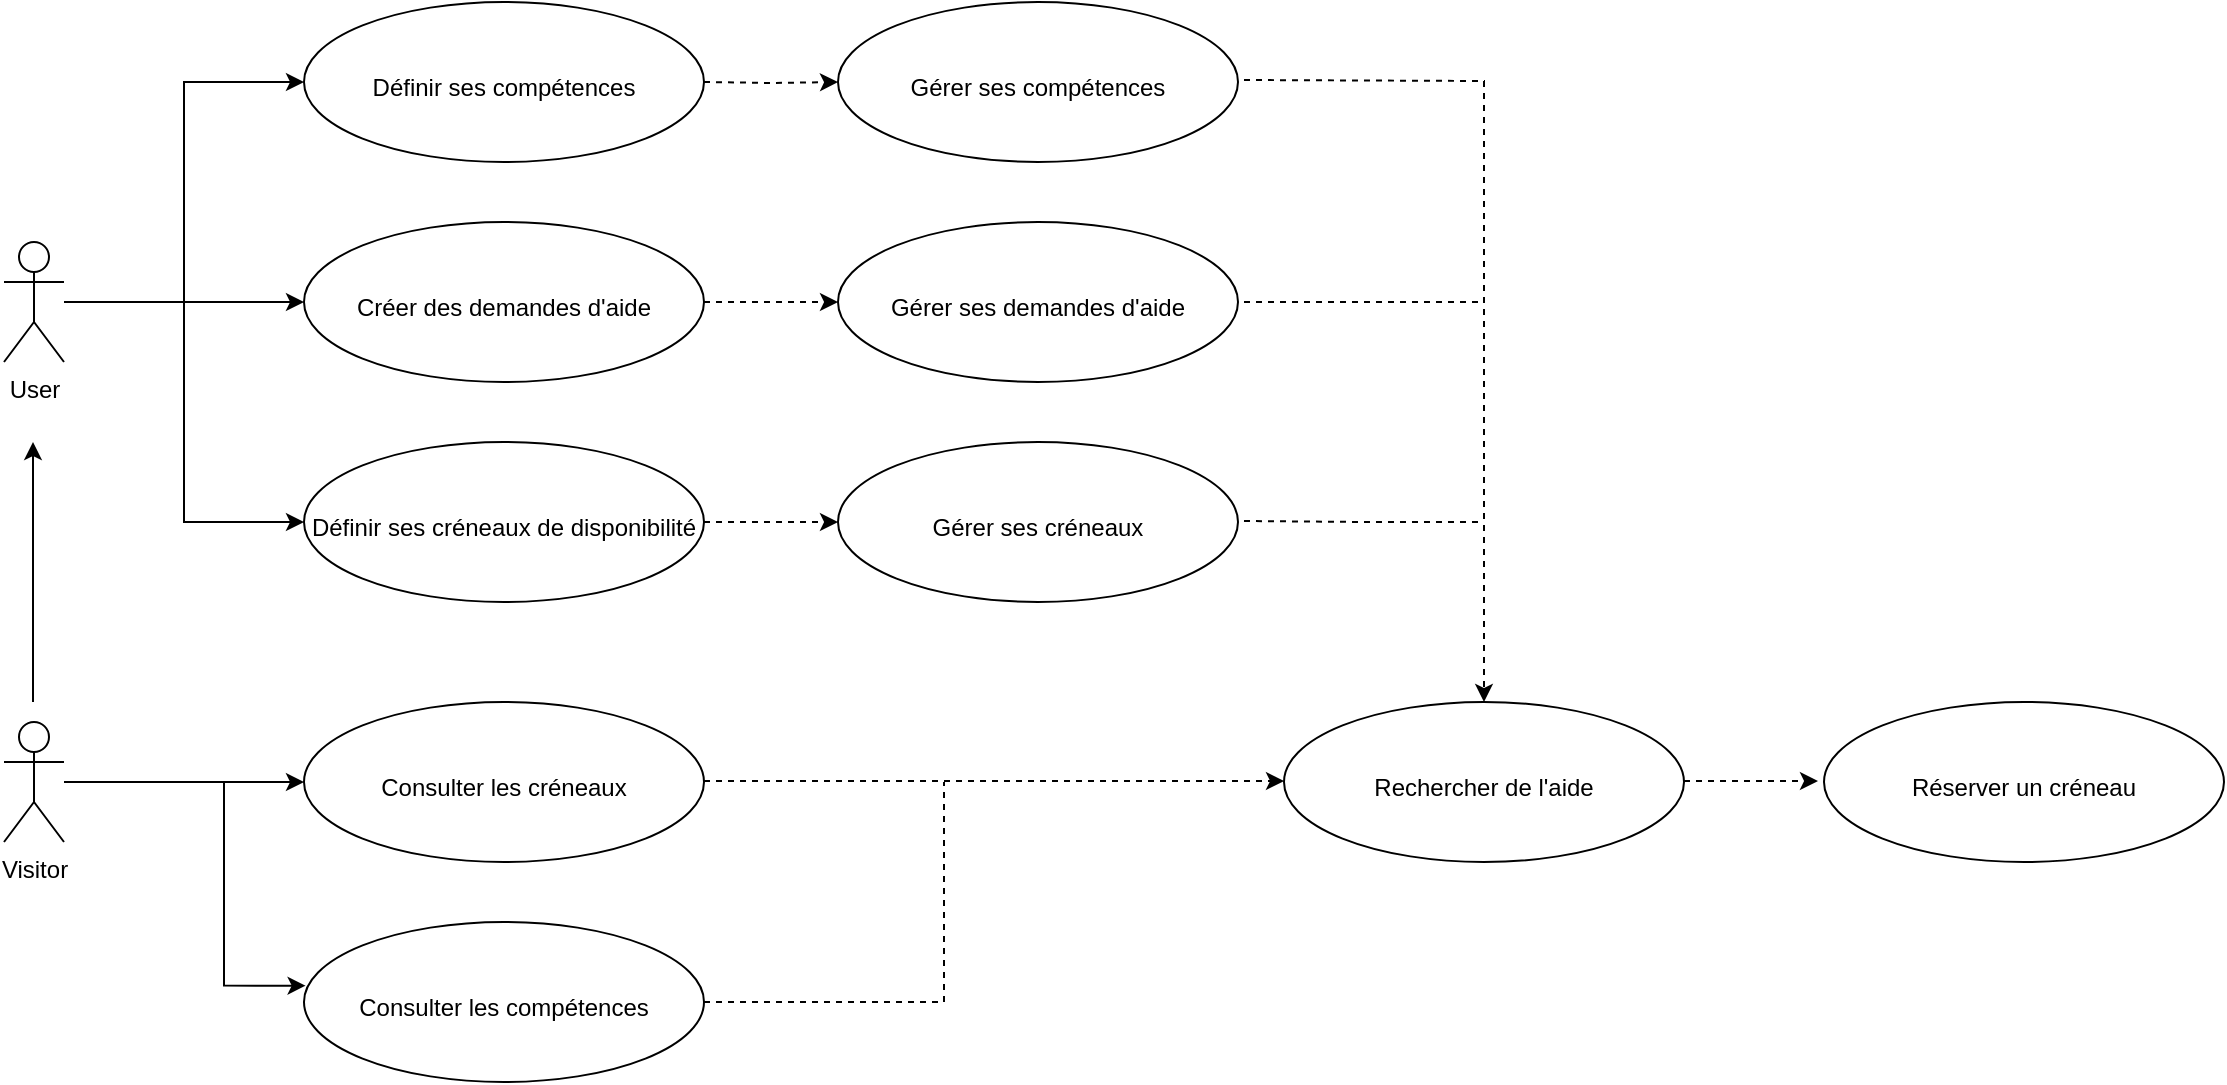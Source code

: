 <mxfile version="24.7.7">
  <diagram name="Page-1" id="J1kK88PC5XHNpDj1PN5E">
    <mxGraphModel dx="1290" dy="1752" grid="1" gridSize="10" guides="1" tooltips="1" connect="1" arrows="1" fold="1" page="1" pageScale="1" pageWidth="827" pageHeight="1169" math="0" shadow="0">
      <root>
        <mxCell id="0" />
        <mxCell id="1" parent="0" />
        <mxCell id="JCjQBd3QC0scQM-T5nmd-1" value="User&lt;div&gt;&lt;br&gt;&lt;/div&gt;" style="shape=umlActor;verticalLabelPosition=bottom;verticalAlign=top;html=1;outlineConnect=0;" vertex="1" parent="1">
          <mxGeometry x="50" y="80" width="30" height="60" as="geometry" />
        </mxCell>
        <mxCell id="JCjQBd3QC0scQM-T5nmd-2" value="Visitor&lt;div&gt;&lt;br&gt;&lt;/div&gt;" style="shape=umlActor;verticalLabelPosition=bottom;verticalAlign=top;html=1;outlineConnect=0;" vertex="1" parent="1">
          <mxGeometry x="50" y="320" width="30" height="60" as="geometry" />
        </mxCell>
        <mxCell id="JCjQBd3QC0scQM-T5nmd-10" value="" style="edgeStyle=orthogonalEdgeStyle;rounded=0;orthogonalLoop=1;jettySize=auto;html=1;dashed=1;" edge="1" parent="1" source="JCjQBd3QC0scQM-T5nmd-3" target="JCjQBd3QC0scQM-T5nmd-9">
          <mxGeometry relative="1" as="geometry" />
        </mxCell>
        <mxCell id="JCjQBd3QC0scQM-T5nmd-3" value="&lt;div&gt;&lt;br&gt;&lt;/div&gt;&lt;div&gt;&lt;br&gt;&lt;/div&gt;Créer des demandes d&#39;aide" style="ellipse;whiteSpace=wrap;html=1;verticalAlign=top;" vertex="1" parent="1">
          <mxGeometry x="200" y="70" width="200" height="80" as="geometry" />
        </mxCell>
        <mxCell id="JCjQBd3QC0scQM-T5nmd-8" value="" style="endArrow=classic;html=1;rounded=0;" edge="1" parent="1">
          <mxGeometry width="50" height="50" relative="1" as="geometry">
            <mxPoint x="64.5" y="310" as="sourcePoint" />
            <mxPoint x="64.5" y="180" as="targetPoint" />
          </mxGeometry>
        </mxCell>
        <mxCell id="JCjQBd3QC0scQM-T5nmd-9" value="&lt;div&gt;&lt;br&gt;&lt;/div&gt;&lt;div&gt;&lt;br&gt;&lt;/div&gt;&lt;div&gt;Gérer ses demandes d&#39;aide&lt;/div&gt;" style="ellipse;whiteSpace=wrap;html=1;verticalAlign=top;" vertex="1" parent="1">
          <mxGeometry x="467" y="70" width="200" height="80" as="geometry" />
        </mxCell>
        <mxCell id="JCjQBd3QC0scQM-T5nmd-12" value="" style="edgeStyle=orthogonalEdgeStyle;rounded=0;orthogonalLoop=1;jettySize=auto;html=1;entryX=0;entryY=0.5;entryDx=0;entryDy=0;" edge="1" parent="1" source="JCjQBd3QC0scQM-T5nmd-1" target="JCjQBd3QC0scQM-T5nmd-3">
          <mxGeometry relative="1" as="geometry">
            <mxPoint x="110" y="119.5" as="sourcePoint" />
            <mxPoint x="177" y="119.5" as="targetPoint" />
          </mxGeometry>
        </mxCell>
        <mxCell id="JCjQBd3QC0scQM-T5nmd-13" value="" style="edgeStyle=orthogonalEdgeStyle;rounded=0;orthogonalLoop=1;jettySize=auto;html=1;dashed=1;" edge="1" parent="1" source="JCjQBd3QC0scQM-T5nmd-14" target="JCjQBd3QC0scQM-T5nmd-15">
          <mxGeometry relative="1" as="geometry" />
        </mxCell>
        <mxCell id="JCjQBd3QC0scQM-T5nmd-14" value="&lt;div&gt;&lt;br&gt;&lt;/div&gt;&lt;div&gt;&lt;br&gt;&lt;/div&gt;Définir ses créneaux de disponibilité" style="ellipse;whiteSpace=wrap;html=1;verticalAlign=top;" vertex="1" parent="1">
          <mxGeometry x="200" y="180" width="200" height="80" as="geometry" />
        </mxCell>
        <mxCell id="JCjQBd3QC0scQM-T5nmd-15" value="&lt;div&gt;&lt;br&gt;&lt;/div&gt;&lt;div&gt;&lt;br&gt;&lt;/div&gt;&lt;div&gt;Gérer ses créneaux&lt;/div&gt;" style="ellipse;whiteSpace=wrap;html=1;verticalAlign=top;" vertex="1" parent="1">
          <mxGeometry x="467" y="180" width="200" height="80" as="geometry" />
        </mxCell>
        <mxCell id="JCjQBd3QC0scQM-T5nmd-16" value="" style="edgeStyle=orthogonalEdgeStyle;rounded=0;orthogonalLoop=1;jettySize=auto;html=1;entryX=0;entryY=0.5;entryDx=0;entryDy=0;" edge="1" parent="1" target="JCjQBd3QC0scQM-T5nmd-14" source="JCjQBd3QC0scQM-T5nmd-1">
          <mxGeometry relative="1" as="geometry">
            <mxPoint x="120" y="120" as="sourcePoint" />
            <mxPoint x="177" y="229.5" as="targetPoint" />
          </mxGeometry>
        </mxCell>
        <mxCell id="JCjQBd3QC0scQM-T5nmd-18" value="&lt;div&gt;&lt;br&gt;&lt;/div&gt;&lt;div&gt;&lt;br&gt;&lt;/div&gt;Consulter les créneaux&lt;div&gt;&lt;/div&gt;" style="ellipse;whiteSpace=wrap;html=1;verticalAlign=top;" vertex="1" parent="1">
          <mxGeometry x="200" y="310" width="200" height="80" as="geometry" />
        </mxCell>
        <mxCell id="JCjQBd3QC0scQM-T5nmd-19" value="&lt;div&gt;&lt;br&gt;&lt;/div&gt;&lt;div&gt;&lt;br&gt;&lt;/div&gt;&lt;div&gt;Réserver un créneau&lt;/div&gt;" style="ellipse;whiteSpace=wrap;html=1;verticalAlign=top;" vertex="1" parent="1">
          <mxGeometry x="960" y="310" width="200" height="80" as="geometry" />
        </mxCell>
        <mxCell id="JCjQBd3QC0scQM-T5nmd-20" value="" style="edgeStyle=orthogonalEdgeStyle;rounded=0;orthogonalLoop=1;jettySize=auto;html=1;entryX=0;entryY=0.5;entryDx=0;entryDy=0;" edge="1" parent="1" target="JCjQBd3QC0scQM-T5nmd-18" source="JCjQBd3QC0scQM-T5nmd-2">
          <mxGeometry relative="1" as="geometry">
            <mxPoint x="110" y="359.5" as="sourcePoint" />
            <mxPoint x="177" y="359.5" as="targetPoint" />
          </mxGeometry>
        </mxCell>
        <mxCell id="JCjQBd3QC0scQM-T5nmd-23" value="&lt;div&gt;&lt;br&gt;&lt;/div&gt;&lt;div&gt;&lt;br&gt;&lt;/div&gt;Consulter les compétences&lt;div&gt;&lt;/div&gt;" style="ellipse;whiteSpace=wrap;html=1;verticalAlign=top;" vertex="1" parent="1">
          <mxGeometry x="200" y="420" width="200" height="80" as="geometry" />
        </mxCell>
        <mxCell id="JCjQBd3QC0scQM-T5nmd-24" value="" style="edgeStyle=orthogonalEdgeStyle;rounded=0;orthogonalLoop=1;jettySize=auto;html=1;entryX=0.004;entryY=0.398;entryDx=0;entryDy=0;entryPerimeter=0;" edge="1" parent="1" source="JCjQBd3QC0scQM-T5nmd-2" target="JCjQBd3QC0scQM-T5nmd-23">
          <mxGeometry relative="1" as="geometry">
            <mxPoint x="100" y="482" as="sourcePoint" />
            <mxPoint x="160" y="490" as="targetPoint" />
            <Array as="points">
              <mxPoint x="160" y="350" />
              <mxPoint x="160" y="452" />
            </Array>
          </mxGeometry>
        </mxCell>
        <mxCell id="JCjQBd3QC0scQM-T5nmd-26" value="&lt;div&gt;&lt;br&gt;&lt;/div&gt;&lt;div&gt;&lt;br&gt;&lt;/div&gt;Définir ses compétences&lt;div&gt;&lt;/div&gt;" style="ellipse;whiteSpace=wrap;html=1;verticalAlign=top;" vertex="1" parent="1">
          <mxGeometry x="200" y="-40" width="200" height="80" as="geometry" />
        </mxCell>
        <mxCell id="JCjQBd3QC0scQM-T5nmd-27" value="" style="edgeStyle=orthogonalEdgeStyle;rounded=0;orthogonalLoop=1;jettySize=auto;html=1;" edge="1" parent="1" source="JCjQBd3QC0scQM-T5nmd-1" target="JCjQBd3QC0scQM-T5nmd-26">
          <mxGeometry relative="1" as="geometry">
            <mxPoint x="60" y="-1" as="sourcePoint" />
            <mxPoint x="180" y="-1" as="targetPoint" />
            <Array as="points">
              <mxPoint x="140" y="110" />
              <mxPoint x="140" />
            </Array>
          </mxGeometry>
        </mxCell>
        <mxCell id="JCjQBd3QC0scQM-T5nmd-30" value="" style="edgeStyle=orthogonalEdgeStyle;rounded=0;orthogonalLoop=1;jettySize=auto;html=1;dashed=1;" edge="1" parent="1" target="JCjQBd3QC0scQM-T5nmd-31">
          <mxGeometry relative="1" as="geometry">
            <mxPoint x="400" as="sourcePoint" />
          </mxGeometry>
        </mxCell>
        <mxCell id="JCjQBd3QC0scQM-T5nmd-31" value="&lt;div&gt;&lt;br&gt;&lt;/div&gt;&lt;div&gt;&lt;br&gt;&lt;/div&gt;&lt;div&gt;Gérer ses compétences&lt;/div&gt;" style="ellipse;whiteSpace=wrap;html=1;verticalAlign=top;" vertex="1" parent="1">
          <mxGeometry x="467" y="-40" width="200" height="80" as="geometry" />
        </mxCell>
        <mxCell id="JCjQBd3QC0scQM-T5nmd-32" value="" style="edgeStyle=orthogonalEdgeStyle;rounded=0;orthogonalLoop=1;jettySize=auto;html=1;dashed=1;endArrow=none;endFill=0;" edge="1" parent="1">
          <mxGeometry relative="1" as="geometry">
            <mxPoint x="670" y="110" as="sourcePoint" />
            <mxPoint x="790" y="110" as="targetPoint" />
          </mxGeometry>
        </mxCell>
        <mxCell id="JCjQBd3QC0scQM-T5nmd-33" value="&lt;div&gt;&lt;br&gt;&lt;/div&gt;&lt;div&gt;&lt;br&gt;&lt;/div&gt;&lt;div&gt;Rechercher de l&#39;aide&lt;/div&gt;&lt;div&gt;&lt;br&gt;&lt;/div&gt;" style="ellipse;whiteSpace=wrap;html=1;verticalAlign=top;" vertex="1" parent="1">
          <mxGeometry x="690" y="310" width="200" height="80" as="geometry" />
        </mxCell>
        <mxCell id="JCjQBd3QC0scQM-T5nmd-34" value="" style="edgeStyle=orthogonalEdgeStyle;rounded=0;orthogonalLoop=1;jettySize=auto;html=1;dashed=1;" edge="1" parent="1">
          <mxGeometry relative="1" as="geometry">
            <mxPoint x="890" y="349.5" as="sourcePoint" />
            <mxPoint x="957" y="349.5" as="targetPoint" />
          </mxGeometry>
        </mxCell>
        <mxCell id="JCjQBd3QC0scQM-T5nmd-35" value="" style="edgeStyle=orthogonalEdgeStyle;rounded=0;orthogonalLoop=1;jettySize=auto;html=1;dashed=1;" edge="1" parent="1" target="JCjQBd3QC0scQM-T5nmd-33">
          <mxGeometry relative="1" as="geometry">
            <mxPoint x="400" y="349.5" as="sourcePoint" />
            <mxPoint x="467" y="349.5" as="targetPoint" />
          </mxGeometry>
        </mxCell>
        <mxCell id="JCjQBd3QC0scQM-T5nmd-36" value="" style="edgeStyle=orthogonalEdgeStyle;rounded=0;orthogonalLoop=1;jettySize=auto;html=1;dashed=1;exitX=1;exitY=0.5;exitDx=0;exitDy=0;endArrow=none;endFill=0;" edge="1" parent="1" source="JCjQBd3QC0scQM-T5nmd-23">
          <mxGeometry relative="1" as="geometry">
            <mxPoint x="414" y="459.5" as="sourcePoint" />
            <mxPoint x="520" y="350" as="targetPoint" />
            <Array as="points">
              <mxPoint x="520" y="460" />
              <mxPoint x="520" y="350" />
            </Array>
          </mxGeometry>
        </mxCell>
        <mxCell id="JCjQBd3QC0scQM-T5nmd-37" value="" style="edgeStyle=orthogonalEdgeStyle;rounded=0;orthogonalLoop=1;jettySize=auto;html=1;dashed=1;" edge="1" parent="1" target="JCjQBd3QC0scQM-T5nmd-33">
          <mxGeometry relative="1" as="geometry">
            <mxPoint x="670" y="-1" as="sourcePoint" />
            <mxPoint x="737" y="-1" as="targetPoint" />
          </mxGeometry>
        </mxCell>
        <mxCell id="JCjQBd3QC0scQM-T5nmd-38" value="" style="edgeStyle=orthogonalEdgeStyle;rounded=0;orthogonalLoop=1;jettySize=auto;html=1;dashed=1;endArrow=none;endFill=0;" edge="1" parent="1">
          <mxGeometry relative="1" as="geometry">
            <mxPoint x="670" y="219.5" as="sourcePoint" />
            <mxPoint x="790" y="220" as="targetPoint" />
          </mxGeometry>
        </mxCell>
      </root>
    </mxGraphModel>
  </diagram>
</mxfile>
